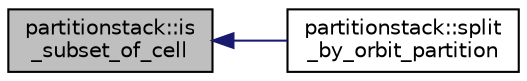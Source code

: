 digraph "partitionstack::is_subset_of_cell"
{
  edge [fontname="Helvetica",fontsize="10",labelfontname="Helvetica",labelfontsize="10"];
  node [fontname="Helvetica",fontsize="10",shape=record];
  rankdir="LR";
  Node464 [label="partitionstack::is\l_subset_of_cell",height=0.2,width=0.4,color="black", fillcolor="grey75", style="filled", fontcolor="black"];
  Node464 -> Node465 [dir="back",color="midnightblue",fontsize="10",style="solid",fontname="Helvetica"];
  Node465 [label="partitionstack::split\l_by_orbit_partition",height=0.2,width=0.4,color="black", fillcolor="white", style="filled",URL="$d3/d87/classpartitionstack.html#a706126b1b24e8fabf88a0120c2f95e07"];
}
